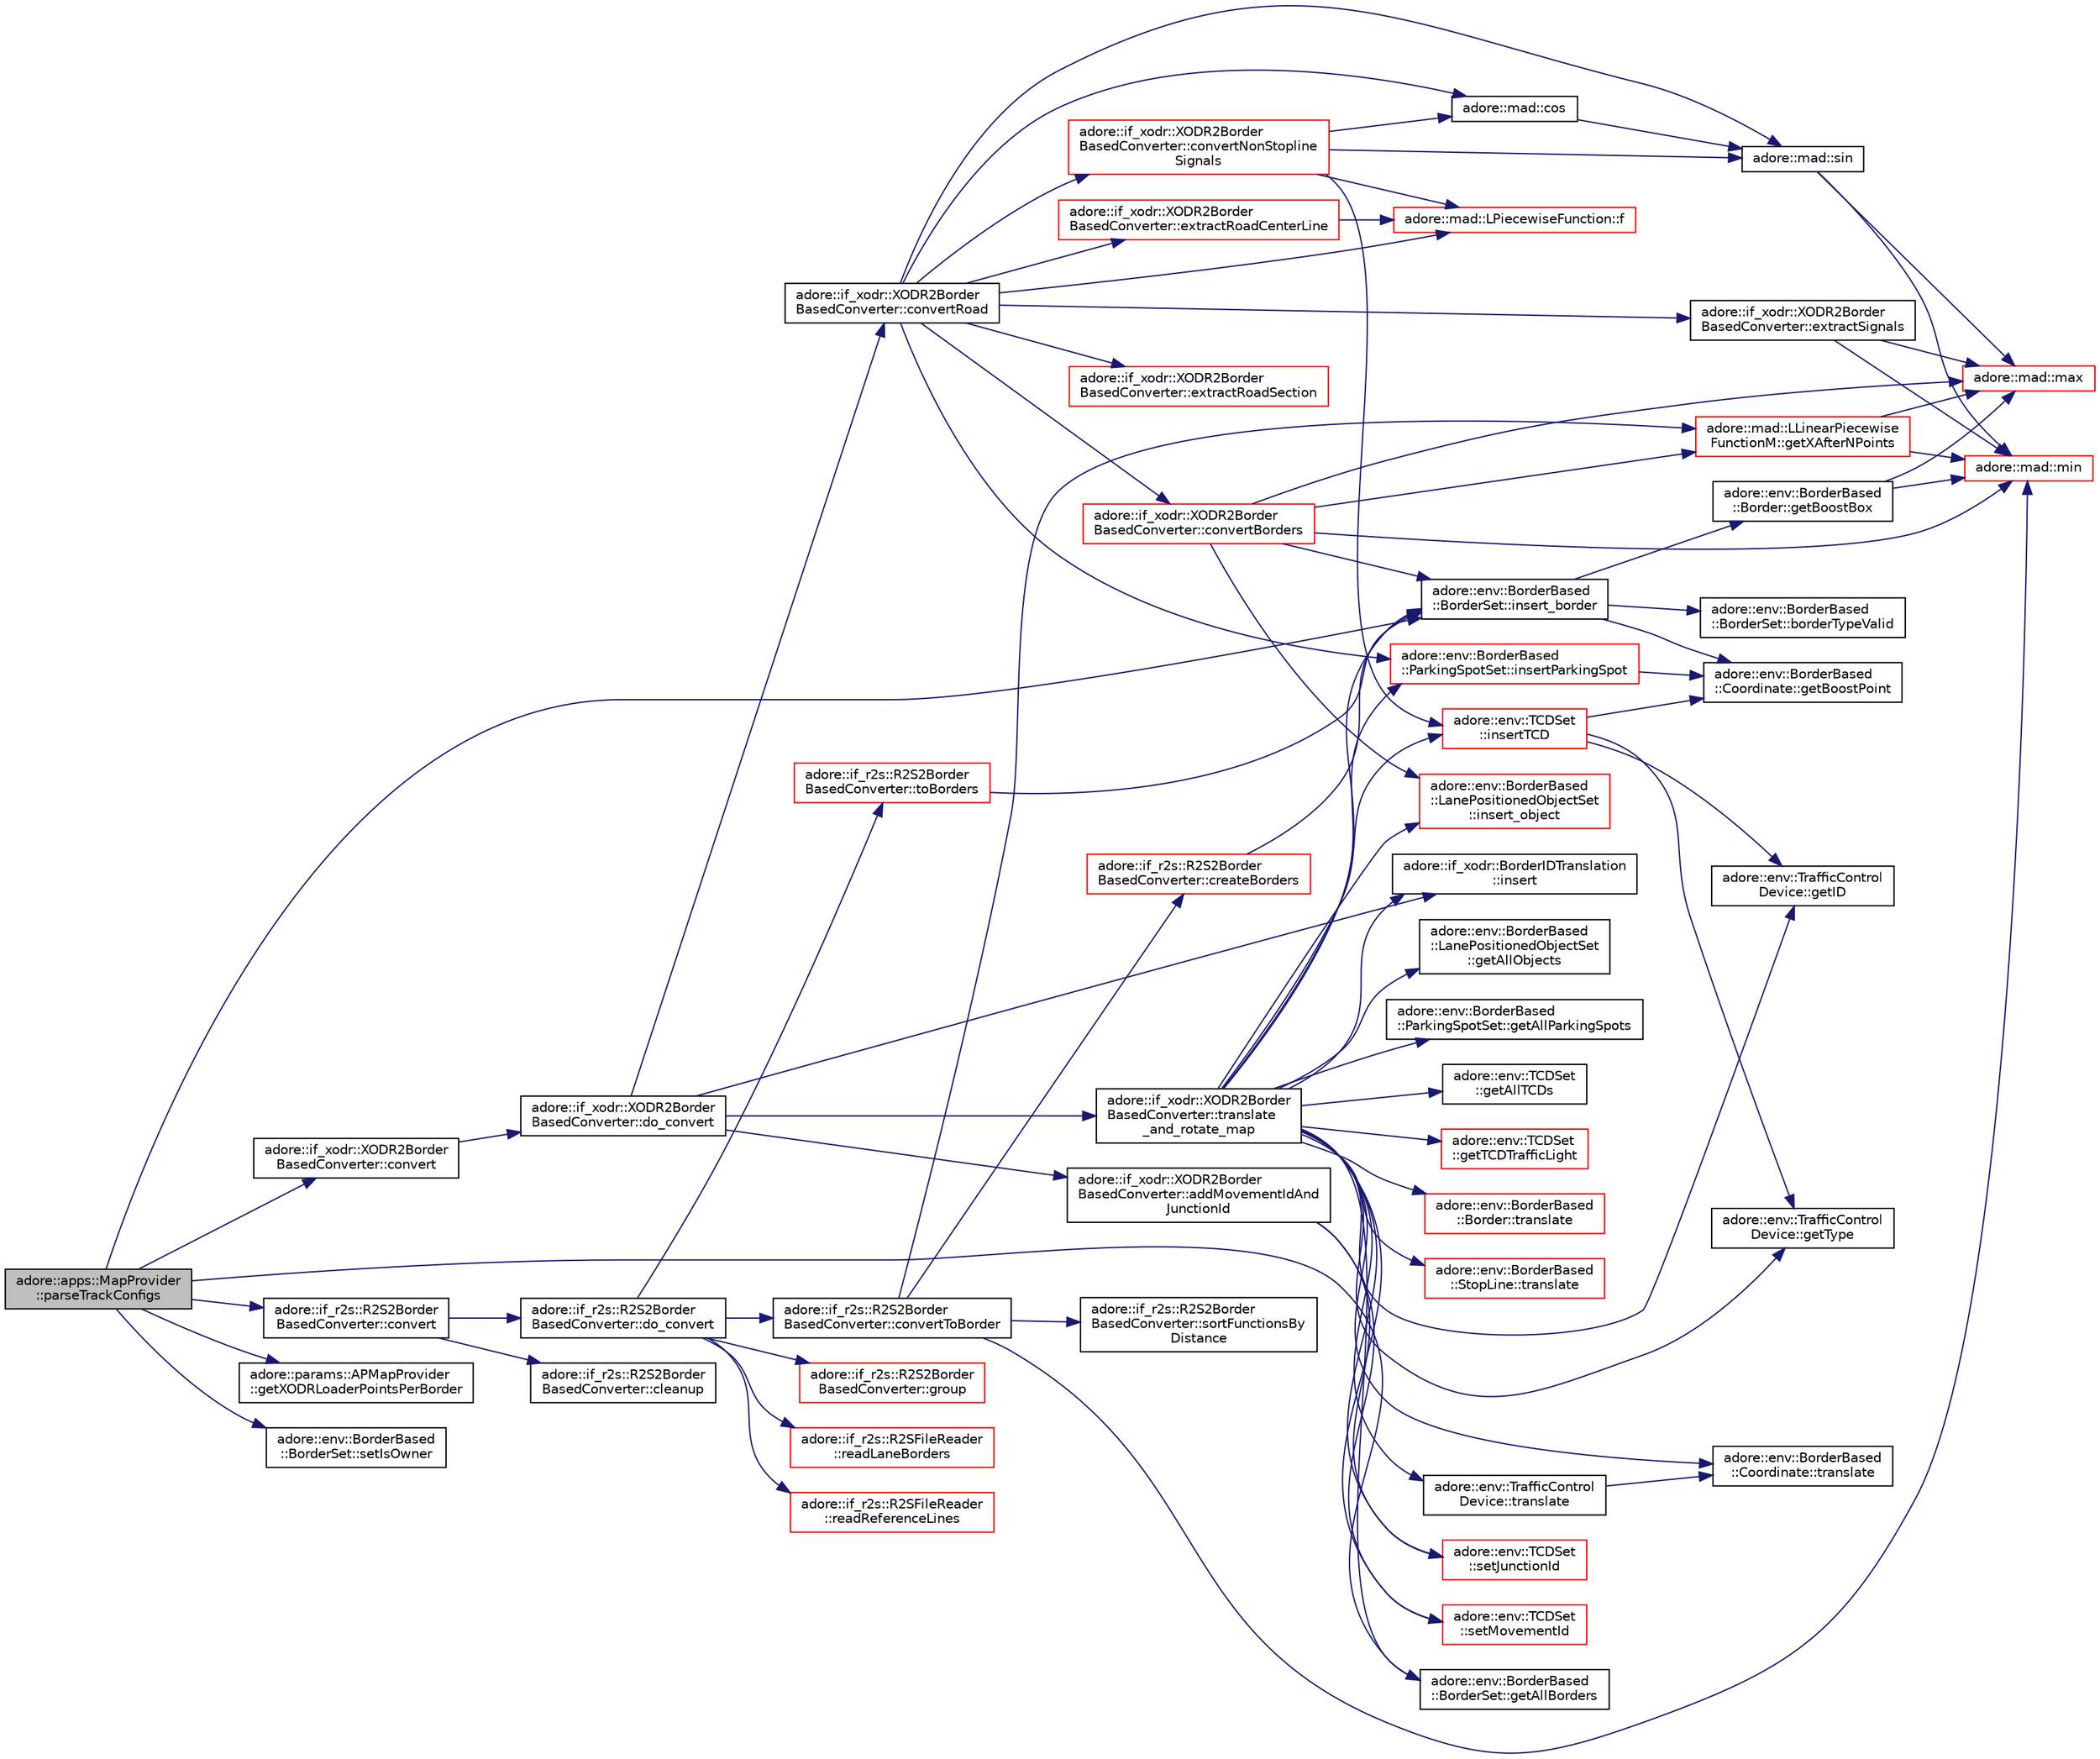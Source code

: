 digraph "adore::apps::MapProvider::parseTrackConfigs"
{
 // LATEX_PDF_SIZE
  edge [fontname="Helvetica",fontsize="10",labelfontname="Helvetica",labelfontsize="10"];
  node [fontname="Helvetica",fontsize="10",shape=record];
  rankdir="LR";
  Node1 [label="adore::apps::MapProvider\l::parseTrackConfigs",height=0.2,width=0.4,color="black", fillcolor="grey75", style="filled", fontcolor="black",tooltip=" "];
  Node1 -> Node2 [color="midnightblue",fontsize="10",style="solid",fontname="Helvetica"];
  Node2 [label="adore::if_xodr::XODR2Border\lBasedConverter::convert",height=0.2,width=0.4,color="black", fillcolor="white", style="filled",URL="$classadore_1_1if__xodr_1_1XODR2BorderBasedConverter.html#afb43456b1cc2ee1c30ca4f5a8278f1ba",tooltip="full conversion of OpenDRIVE map to object representations"];
  Node2 -> Node3 [color="midnightblue",fontsize="10",style="solid",fontname="Helvetica"];
  Node3 [label="adore::if_xodr::XODR2Border\lBasedConverter::do_convert",height=0.2,width=0.4,color="black", fillcolor="white", style="filled",URL="$classadore_1_1if__xodr_1_1XODR2BorderBasedConverter.html#a6ca6d0c42c07f37d316e7003676fb297",tooltip="Fills data sets of BorderBased map data representation with data from openDrive xml file."];
  Node3 -> Node4 [color="midnightblue",fontsize="10",style="solid",fontname="Helvetica"];
  Node4 [label="adore::if_xodr::XODR2Border\lBasedConverter::addMovementIdAnd\lJunctionId",height=0.2,width=0.4,color="black", fillcolor="white", style="filled",URL="$classadore_1_1if__xodr_1_1XODR2BorderBasedConverter.html#ae80a52c9376f7e5942d11506170ab3e8",tooltip="determine controller and junction id of traffic lights"];
  Node4 -> Node5 [color="midnightblue",fontsize="10",style="solid",fontname="Helvetica"];
  Node5 [label="adore::env::TCDSet\l::setJunctionId",height=0.2,width=0.4,color="red", fillcolor="white", style="filled",URL="$classadore_1_1env_1_1TCDSet.html#a6cd521ab33cb98dbc798bd9fbc67dcb1",tooltip=" "];
  Node4 -> Node7 [color="midnightblue",fontsize="10",style="solid",fontname="Helvetica"];
  Node7 [label="adore::env::TCDSet\l::setMovementId",height=0.2,width=0.4,color="red", fillcolor="white", style="filled",URL="$classadore_1_1env_1_1TCDSet.html#a11f13325173c449519d5ec0de2c198a3",tooltip=" "];
  Node3 -> Node9 [color="midnightblue",fontsize="10",style="solid",fontname="Helvetica"];
  Node9 [label="adore::if_xodr::XODR2Border\lBasedConverter::convertRoad",height=0.2,width=0.4,color="black", fillcolor="white", style="filled",URL="$classadore_1_1if__xodr_1_1XODR2BorderBasedConverter.html#a7f2969e95bacb9b0e03d244d4f57ac89",tooltip="convert road geometry to borders and also extract traffic control devices and stop lines"];
  Node9 -> Node10 [color="midnightblue",fontsize="10",style="solid",fontname="Helvetica"];
  Node10 [label="adore::if_xodr::XODR2Border\lBasedConverter::convertBorders",height=0.2,width=0.4,color="red", fillcolor="white", style="filled",URL="$classadore_1_1if__xodr_1_1XODR2BorderBasedConverter.html#ad99dc004f965ab677ab578b4f678ef13",tooltip="convert function representation of road to border representation, determine absolute stop line positi..."];
  Node10 -> Node11 [color="midnightblue",fontsize="10",style="solid",fontname="Helvetica"];
  Node11 [label="adore::mad::LLinearPiecewise\lFunctionM::getXAfterNPoints",height=0.2,width=0.4,color="red", fillcolor="white", style="filled",URL="$classadore_1_1mad_1_1LLinearPiecewiseFunctionM.html#a02be13be6fdce6a38d67401b41fd95ff",tooltip=" "];
  Node11 -> Node17 [color="midnightblue",fontsize="10",style="solid",fontname="Helvetica"];
  Node17 [label="adore::mad::max",height=0.2,width=0.4,color="red", fillcolor="white", style="filled",URL="$namespaceadore_1_1mad.html#adea062854ef0b105a3fdca8cf2aca945",tooltip=" "];
  Node11 -> Node15 [color="midnightblue",fontsize="10",style="solid",fontname="Helvetica"];
  Node15 [label="adore::mad::min",height=0.2,width=0.4,color="red", fillcolor="white", style="filled",URL="$namespaceadore_1_1mad.html#ab58ecb752f9bbfe27832e0a2c0e22c2b",tooltip=" "];
  Node10 -> Node19 [color="midnightblue",fontsize="10",style="solid",fontname="Helvetica"];
  Node19 [label="adore::env::BorderBased\l::BorderSet::insert_border",height=0.2,width=0.4,color="black", fillcolor="white", style="filled",URL="$classadore_1_1env_1_1BorderBased_1_1BorderSet.html#a5730d3e4fc938c9bd1e1146a8a61deec",tooltip="insert new border into this"];
  Node19 -> Node20 [color="midnightblue",fontsize="10",style="solid",fontname="Helvetica"];
  Node20 [label="adore::env::BorderBased\l::BorderSet::borderTypeValid",height=0.2,width=0.4,color="black", fillcolor="white", style="filled",URL="$classadore_1_1env_1_1BorderBased_1_1BorderSet.html#afb523effcee573e774147446ecc756ab",tooltip="check whether border type is in allowed types of set"];
  Node19 -> Node21 [color="midnightblue",fontsize="10",style="solid",fontname="Helvetica"];
  Node21 [label="adore::env::BorderBased\l::Border::getBoostBox",height=0.2,width=0.4,color="black", fillcolor="white", style="filled",URL="$structadore_1_1env_1_1BorderBased_1_1Border.html#a4b1e646e2c3d98b03e75f286611e0cda",tooltip="Get a bounding box for the implicit lane object."];
  Node21 -> Node17 [color="midnightblue",fontsize="10",style="solid",fontname="Helvetica"];
  Node21 -> Node15 [color="midnightblue",fontsize="10",style="solid",fontname="Helvetica"];
  Node19 -> Node22 [color="midnightblue",fontsize="10",style="solid",fontname="Helvetica"];
  Node22 [label="adore::env::BorderBased\l::Coordinate::getBoostPoint",height=0.2,width=0.4,color="black", fillcolor="white", style="filled",URL="$structadore_1_1env_1_1BorderBased_1_1Coordinate.html#abb34f84413225a9464afe389cb4f71a7",tooltip="Get a boost_point that has the same coordinates as the Coordinate object."];
  Node10 -> Node23 [color="midnightblue",fontsize="10",style="solid",fontname="Helvetica"];
  Node23 [label="adore::env::BorderBased\l::LanePositionedObjectSet\l::insert_object",height=0.2,width=0.4,color="red", fillcolor="white", style="filled",URL="$classadore_1_1env_1_1BorderBased_1_1LanePositionedObjectSet.html#a29fcda96ff83818d11fcfd6f039923d2",tooltip="Insert a new object."];
  Node10 -> Node17 [color="midnightblue",fontsize="10",style="solid",fontname="Helvetica"];
  Node10 -> Node15 [color="midnightblue",fontsize="10",style="solid",fontname="Helvetica"];
  Node9 -> Node26 [color="midnightblue",fontsize="10",style="solid",fontname="Helvetica"];
  Node26 [label="adore::if_xodr::XODR2Border\lBasedConverter::convertNonStopline\lSignals",height=0.2,width=0.4,color="red", fillcolor="white", style="filled",URL="$classadore_1_1if__xodr_1_1XODR2BorderBasedConverter.html#adf9ff05235f364296ad823c54ad22929",tooltip="determine absolute coordinate and heading of non stop line headings"];
  Node26 -> Node29 [color="midnightblue",fontsize="10",style="solid",fontname="Helvetica"];
  Node29 [label="adore::mad::cos",height=0.2,width=0.4,color="black", fillcolor="white", style="filled",URL="$namespaceadore_1_1mad.html#a70b9fe3efbb34c0f9621147e3456bfa8",tooltip=" "];
  Node29 -> Node30 [color="midnightblue",fontsize="10",style="solid",fontname="Helvetica"];
  Node30 [label="adore::mad::sin",height=0.2,width=0.4,color="black", fillcolor="white", style="filled",URL="$namespaceadore_1_1mad.html#acec540f9bf9b6eb0e027d332d3fe5577",tooltip=" "];
  Node30 -> Node17 [color="midnightblue",fontsize="10",style="solid",fontname="Helvetica"];
  Node30 -> Node15 [color="midnightblue",fontsize="10",style="solid",fontname="Helvetica"];
  Node26 -> Node31 [color="midnightblue",fontsize="10",style="solid",fontname="Helvetica"];
  Node31 [label="adore::mad::LPiecewiseFunction::f",height=0.2,width=0.4,color="red", fillcolor="white", style="filled",URL="$classadore_1_1mad_1_1LPiecewiseFunction.html#ac93874f3a63493331f921894252029ba",tooltip=" "];
  Node26 -> Node37 [color="midnightblue",fontsize="10",style="solid",fontname="Helvetica"];
  Node37 [label="adore::env::TCDSet\l::insertTCD",height=0.2,width=0.4,color="red", fillcolor="white", style="filled",URL="$classadore_1_1env_1_1TCDSet.html#a0bc1aa1f0080f13a4dc94dd1348c3ff9",tooltip=" "];
  Node37 -> Node22 [color="midnightblue",fontsize="10",style="solid",fontname="Helvetica"];
  Node37 -> Node39 [color="midnightblue",fontsize="10",style="solid",fontname="Helvetica"];
  Node39 [label="adore::env::TrafficControl\lDevice::getID",height=0.2,width=0.4,color="black", fillcolor="white", style="filled",URL="$classadore_1_1env_1_1TrafficControlDevice.html#a7d42a0120c4e1ba9dcc14a4713d39295",tooltip=" "];
  Node37 -> Node45 [color="midnightblue",fontsize="10",style="solid",fontname="Helvetica"];
  Node45 [label="adore::env::TrafficControl\lDevice::getType",height=0.2,width=0.4,color="black", fillcolor="white", style="filled",URL="$classadore_1_1env_1_1TrafficControlDevice.html#a9aafce09c3b6e0c2dc90cc0d575ef842",tooltip=" "];
  Node26 -> Node30 [color="midnightblue",fontsize="10",style="solid",fontname="Helvetica"];
  Node9 -> Node29 [color="midnightblue",fontsize="10",style="solid",fontname="Helvetica"];
  Node9 -> Node50 [color="midnightblue",fontsize="10",style="solid",fontname="Helvetica"];
  Node50 [label="adore::if_xodr::XODR2Border\lBasedConverter::extractRoadCenterLine",height=0.2,width=0.4,color="red", fillcolor="white", style="filled",URL="$classadore_1_1if__xodr_1_1XODR2BorderBasedConverter.html#a4f146e126a7509b4d135f20d8daf1c26",tooltip="extract road center line geometry to center and center heading functions"];
  Node50 -> Node31 [color="midnightblue",fontsize="10",style="solid",fontname="Helvetica"];
  Node9 -> Node64 [color="midnightblue",fontsize="10",style="solid",fontname="Helvetica"];
  Node64 [label="adore::if_xodr::XODR2Border\lBasedConverter::extractRoadSection",height=0.2,width=0.4,color="red", fillcolor="white", style="filled",URL="$classadore_1_1if__xodr_1_1XODR2BorderBasedConverter.html#ad44ad78fc703b6119dc78513b650b015",tooltip="combine lanes and center line to function representation of road section"];
  Node9 -> Node72 [color="midnightblue",fontsize="10",style="solid",fontname="Helvetica"];
  Node72 [label="adore::if_xodr::XODR2Border\lBasedConverter::extractSignals",height=0.2,width=0.4,color="black", fillcolor="white", style="filled",URL="$classadore_1_1if__xodr_1_1XODR2BorderBasedConverter.html#a8d62e6de883494c6b7e92e717a78ca0e",tooltip="save signals from OpenDRIVE to XODR_Signal for later processing"];
  Node72 -> Node17 [color="midnightblue",fontsize="10",style="solid",fontname="Helvetica"];
  Node72 -> Node15 [color="midnightblue",fontsize="10",style="solid",fontname="Helvetica"];
  Node9 -> Node31 [color="midnightblue",fontsize="10",style="solid",fontname="Helvetica"];
  Node9 -> Node73 [color="midnightblue",fontsize="10",style="solid",fontname="Helvetica"];
  Node73 [label="adore::env::BorderBased\l::ParkingSpotSet::insertParkingSpot",height=0.2,width=0.4,color="red", fillcolor="white", style="filled",URL="$classadore_1_1env_1_1BorderBased_1_1ParkingSpotSet.html#a55a6c5ae327d2249405f7034ac5b21a1",tooltip=" "];
  Node73 -> Node22 [color="midnightblue",fontsize="10",style="solid",fontname="Helvetica"];
  Node9 -> Node30 [color="midnightblue",fontsize="10",style="solid",fontname="Helvetica"];
  Node3 -> Node78 [color="midnightblue",fontsize="10",style="solid",fontname="Helvetica"];
  Node78 [label="adore::if_xodr::BorderIDTranslation\l::insert",height=0.2,width=0.4,color="black", fillcolor="white", style="filled",URL="$classadore_1_1if__xodr_1_1BorderIDTranslation.html#a94bd6f3b65b57ad15ed1a3e8898c13da",tooltip=" "];
  Node3 -> Node79 [color="midnightblue",fontsize="10",style="solid",fontname="Helvetica"];
  Node79 [label="adore::if_xodr::XODR2Border\lBasedConverter::translate\l_and_rotate_map",height=0.2,width=0.4,color="black", fillcolor="white", style="filled",URL="$classadore_1_1if__xodr_1_1XODR2BorderBasedConverter.html#ad8da0acb9efcc6cfc38ba2772d2f5840",tooltip="change position of all objects via translation"];
  Node79 -> Node80 [color="midnightblue",fontsize="10",style="solid",fontname="Helvetica"];
  Node80 [label="adore::env::BorderBased\l::BorderSet::getAllBorders",height=0.2,width=0.4,color="black", fillcolor="white", style="filled",URL="$classadore_1_1env_1_1BorderBased_1_1BorderSet.html#a5dea05943e2c9a960ba7cabc59f7ebb7",tooltip="get all borders in this"];
  Node79 -> Node81 [color="midnightblue",fontsize="10",style="solid",fontname="Helvetica"];
  Node81 [label="adore::env::BorderBased\l::LanePositionedObjectSet\l::getAllObjects",height=0.2,width=0.4,color="black", fillcolor="white", style="filled",URL="$classadore_1_1env_1_1BorderBased_1_1LanePositionedObjectSet.html#a22112eba9e1486daaf0b57f3d7ddd4aa",tooltip="Get the begin()- and end()-iterator for the whole set."];
  Node79 -> Node82 [color="midnightblue",fontsize="10",style="solid",fontname="Helvetica"];
  Node82 [label="adore::env::BorderBased\l::ParkingSpotSet::getAllParkingSpots",height=0.2,width=0.4,color="black", fillcolor="white", style="filled",URL="$classadore_1_1env_1_1BorderBased_1_1ParkingSpotSet.html#aebfb26b474264dbd248d4cb36ffb5f46",tooltip=" "];
  Node79 -> Node83 [color="midnightblue",fontsize="10",style="solid",fontname="Helvetica"];
  Node83 [label="adore::env::TCDSet\l::getAllTCDs",height=0.2,width=0.4,color="black", fillcolor="white", style="filled",URL="$classadore_1_1env_1_1TCDSet.html#ab534602fe487aea5108153646ef4c2b3",tooltip=" "];
  Node79 -> Node39 [color="midnightblue",fontsize="10",style="solid",fontname="Helvetica"];
  Node79 -> Node84 [color="midnightblue",fontsize="10",style="solid",fontname="Helvetica"];
  Node84 [label="adore::env::TCDSet\l::getTCDTrafficLight",height=0.2,width=0.4,color="red", fillcolor="white", style="filled",URL="$classadore_1_1env_1_1TCDSet.html#ade5e0c377d1e13b085f704e72dea0328",tooltip=" "];
  Node79 -> Node45 [color="midnightblue",fontsize="10",style="solid",fontname="Helvetica"];
  Node79 -> Node78 [color="midnightblue",fontsize="10",style="solid",fontname="Helvetica"];
  Node79 -> Node19 [color="midnightblue",fontsize="10",style="solid",fontname="Helvetica"];
  Node79 -> Node23 [color="midnightblue",fontsize="10",style="solid",fontname="Helvetica"];
  Node79 -> Node73 [color="midnightblue",fontsize="10",style="solid",fontname="Helvetica"];
  Node79 -> Node37 [color="midnightblue",fontsize="10",style="solid",fontname="Helvetica"];
  Node79 -> Node5 [color="midnightblue",fontsize="10",style="solid",fontname="Helvetica"];
  Node79 -> Node7 [color="midnightblue",fontsize="10",style="solid",fontname="Helvetica"];
  Node79 -> Node85 [color="midnightblue",fontsize="10",style="solid",fontname="Helvetica"];
  Node85 [label="adore::env::BorderBased\l::Border::translate",height=0.2,width=0.4,color="red", fillcolor="white", style="filled",URL="$structadore_1_1env_1_1BorderBased_1_1Border.html#a67143205219bd3c02105874dcbeab04d",tooltip="Translate the border."];
  Node79 -> Node88 [color="midnightblue",fontsize="10",style="solid",fontname="Helvetica"];
  Node88 [label="adore::env::BorderBased\l::Coordinate::translate",height=0.2,width=0.4,color="black", fillcolor="white", style="filled",URL="$structadore_1_1env_1_1BorderBased_1_1Coordinate.html#a89c101904eb4d7a7a601fa5758dd5437",tooltip="Translate a coordinate object."];
  Node79 -> Node89 [color="midnightblue",fontsize="10",style="solid",fontname="Helvetica"];
  Node89 [label="adore::env::BorderBased\l::StopLine::translate",height=0.2,width=0.4,color="red", fillcolor="white", style="filled",URL="$classadore_1_1env_1_1BorderBased_1_1StopLine.html#afee8b7b4f1e3adb92a7a7e1cc42c1a01",tooltip="Translate the stop line."];
  Node79 -> Node91 [color="midnightblue",fontsize="10",style="solid",fontname="Helvetica"];
  Node91 [label="adore::env::TrafficControl\lDevice::translate",height=0.2,width=0.4,color="black", fillcolor="white", style="filled",URL="$classadore_1_1env_1_1TrafficControlDevice.html#a0df87caa659f226ecd6de1b466d95f47",tooltip=" "];
  Node91 -> Node88 [color="midnightblue",fontsize="10",style="solid",fontname="Helvetica"];
  Node1 -> Node92 [color="midnightblue",fontsize="10",style="solid",fontname="Helvetica"];
  Node92 [label="adore::if_r2s::R2S2Border\lBasedConverter::convert",height=0.2,width=0.4,color="black", fillcolor="white", style="filled",URL="$classadore_1_1if__r2s_1_1R2S2BorderBasedConverter.html#a182c7ba85fdda1f8985c20f68c8abb14",tooltip="convert to borders"];
  Node92 -> Node93 [color="midnightblue",fontsize="10",style="solid",fontname="Helvetica"];
  Node93 [label="adore::if_r2s::R2S2Border\lBasedConverter::cleanup",height=0.2,width=0.4,color="black", fillcolor="white", style="filled",URL="$classadore_1_1if__r2s_1_1R2S2BorderBasedConverter.html#a209974cbd56a95df8980f92b4809b888",tooltip="cleanup leftover functions in sectionmap"];
  Node92 -> Node94 [color="midnightblue",fontsize="10",style="solid",fontname="Helvetica"];
  Node94 [label="adore::if_r2s::R2S2Border\lBasedConverter::do_convert",height=0.2,width=0.4,color="black", fillcolor="white", style="filled",URL="$classadore_1_1if__r2s_1_1R2S2BorderBasedConverter.html#a6d12e18c673154c8c16fad4895b691c2",tooltip="actual conversion"];
  Node94 -> Node95 [color="midnightblue",fontsize="10",style="solid",fontname="Helvetica"];
  Node95 [label="adore::if_r2s::R2S2Border\lBasedConverter::convertToBorder",height=0.2,width=0.4,color="black", fillcolor="white", style="filled",URL="$classadore_1_1if__r2s_1_1R2S2BorderBasedConverter.html#a6ef8e454c5140d4f40c2ee5c3f4ff38f",tooltip="manage overall conversion process from sectionmap to borderset"];
  Node95 -> Node96 [color="midnightblue",fontsize="10",style="solid",fontname="Helvetica"];
  Node96 [label="adore::if_r2s::R2S2Border\lBasedConverter::createBorders",height=0.2,width=0.4,color="red", fillcolor="white", style="filled",URL="$classadore_1_1if__r2s_1_1R2S2BorderBasedConverter.html#a574dcb4e602dbb3c8fd548909f9563a5",tooltip="borders for functions in dist2function from s0 to s1"];
  Node96 -> Node19 [color="midnightblue",fontsize="10",style="solid",fontname="Helvetica"];
  Node95 -> Node11 [color="midnightblue",fontsize="10",style="solid",fontname="Helvetica"];
  Node95 -> Node15 [color="midnightblue",fontsize="10",style="solid",fontname="Helvetica"];
  Node95 -> Node98 [color="midnightblue",fontsize="10",style="solid",fontname="Helvetica"];
  Node98 [label="adore::if_r2s::R2S2Border\lBasedConverter::sortFunctionsBy\lDistance",height=0.2,width=0.4,color="black", fillcolor="white", style="filled",URL="$classadore_1_1if__r2s_1_1R2S2BorderBasedConverter.html#acefcff9ac704167ef452993449a5dbff",tooltip="sort borders by their distance to base function which is required to be available through dist2functi..."];
  Node94 -> Node99 [color="midnightblue",fontsize="10",style="solid",fontname="Helvetica"];
  Node99 [label="adore::if_r2s::R2S2Border\lBasedConverter::group",height=0.2,width=0.4,color="red", fillcolor="white", style="filled",URL="$classadore_1_1if__r2s_1_1R2S2BorderBasedConverter.html#adebe8bbc518d9ca4d447230e3c4f900f",tooltip=" "];
  Node94 -> Node102 [color="midnightblue",fontsize="10",style="solid",fontname="Helvetica"];
  Node102 [label="adore::if_r2s::R2SFileReader\l::readLaneBorders",height=0.2,width=0.4,color="red", fillcolor="white", style="filled",URL="$classadore_1_1if__r2s_1_1R2SFileReader.html#ae1c7cf6cf090a9689f1fddbf24fbc6bd",tooltip=" "];
  Node94 -> Node106 [color="midnightblue",fontsize="10",style="solid",fontname="Helvetica"];
  Node106 [label="adore::if_r2s::R2SFileReader\l::readReferenceLines",height=0.2,width=0.4,color="red", fillcolor="white", style="filled",URL="$classadore_1_1if__r2s_1_1R2SFileReader.html#ab699d9e61a6981489eb90d8e0ac4e1c3",tooltip=" "];
  Node94 -> Node107 [color="midnightblue",fontsize="10",style="solid",fontname="Helvetica"];
  Node107 [label="adore::if_r2s::R2S2Border\lBasedConverter::toBorders",height=0.2,width=0.4,color="red", fillcolor="white", style="filled",URL="$classadore_1_1if__r2s_1_1R2S2BorderBasedConverter.html#a2365e79e186f711b21dc93532ac4376b",tooltip="converts sets of ReferenceLine and LaneBorder structs into adore borders"];
  Node107 -> Node19 [color="midnightblue",fontsize="10",style="solid",fontname="Helvetica"];
  Node1 -> Node80 [color="midnightblue",fontsize="10",style="solid",fontname="Helvetica"];
  Node1 -> Node109 [color="midnightblue",fontsize="10",style="solid",fontname="Helvetica"];
  Node109 [label="adore::params::APMapProvider\l::getXODRLoaderPointsPerBorder",height=0.2,width=0.4,color="black", fillcolor="white", style="filled",URL="$classadore_1_1params_1_1APMapProvider.html#afa89f3d7a5d1b35371f1b3139cd77bf9",tooltip=" "];
  Node1 -> Node19 [color="midnightblue",fontsize="10",style="solid",fontname="Helvetica"];
  Node1 -> Node110 [color="midnightblue",fontsize="10",style="solid",fontname="Helvetica"];
  Node110 [label="adore::env::BorderBased\l::BorderSet::setIsOwner",height=0.2,width=0.4,color="black", fillcolor="white", style="filled",URL="$classadore_1_1env_1_1BorderBased_1_1BorderSet.html#ac7fdae2e42da82d8c2239e939d21da96",tooltip="set whether this owns objects in pointers"];
}
